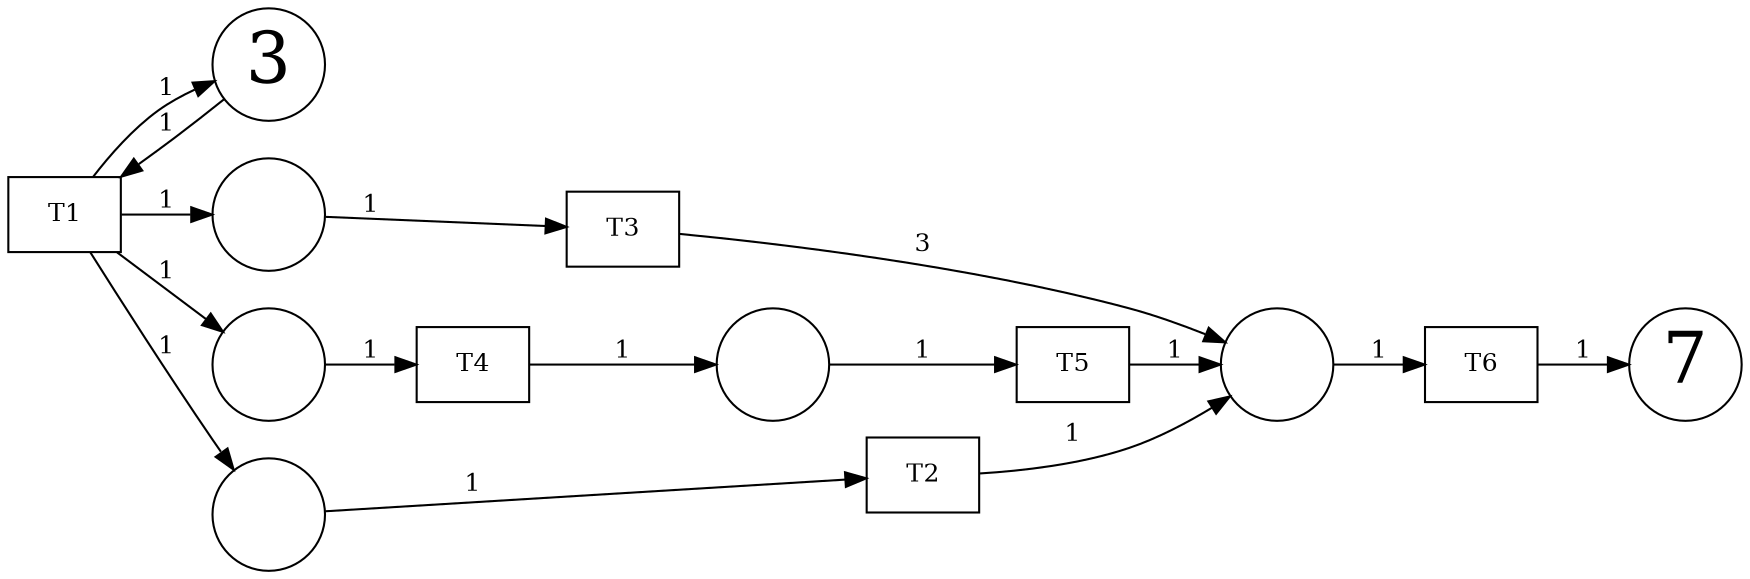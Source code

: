 digraph "imported_1748285426.5831268" {
	graph [bgcolor=white rankdir=LR]
	node [shape=box]
	1951077277712 [label=T1 border=1 fillcolor=white fontcolor=black fontsize=12 style=filled]
	1951077279056 [label=T4 border=1 fillcolor=white fontcolor=black fontsize=12 style=filled]
	1951077278736 [label=T3 border=1 fillcolor=white fontcolor=black fontsize=12 style=filled]
	1951077279952 [label=T2 border=1 fillcolor=white fontcolor=black fontsize=12 style=filled]
	1951077278096 [label=T6 border=1 fillcolor=white fontcolor=black fontsize=12 style=filled]
	1951077279888 [label=T5 border=1 fillcolor=white fontcolor=black fontsize=12 style=filled]
	1951077276048 [label=3 fillcolor=white fixedsize=true fontsize=34 shape=circle style=filled width=0.75]
	1951077168016 [label=7 fillcolor=white fixedsize=true fontsize=34 shape=circle style=filled width=0.75]
	1951077155856 [label="" fillcolor=white fixedsize=true shape=circle style=filled width=0.75]
	1951077156496 [label="" fillcolor=white fixedsize=true shape=circle style=filled width=0.75]
	1951077277648 [label="" fillcolor=white fixedsize=true shape=circle style=filled width=0.75]
	1951077168144 [label="" fillcolor=white fixedsize=true shape=circle style=filled width=0.75]
	1951077276624 [label="" fillcolor=white fixedsize=true shape=circle style=filled width=0.75]
	1951077276048 -> 1951077277712 [label=1 arrowhead=normal fontsize=12]
	1951077277712 -> 1951077276048 [label=1 arrowhead=normal fontsize=12]
	1951077277712 -> 1951077155856 [label=1 arrowhead=normal fontsize=12]
	1951077277712 -> 1951077156496 [label=1 arrowhead=normal fontsize=12]
	1951077277712 -> 1951077277648 [label=1 arrowhead=normal fontsize=12]
	1951077156496 -> 1951077279056 [label=1 arrowhead=normal fontsize=12]
	1951077277648 -> 1951077279952 [label=1 arrowhead=normal fontsize=12]
	1951077155856 -> 1951077278736 [label=1 arrowhead=normal fontsize=12]
	1951077279056 -> 1951077168144 [label=1 arrowhead=normal fontsize=12]
	1951077278736 -> 1951077276624 [label=3 arrowhead=normal fontsize=12]
	1951077279952 -> 1951077276624 [label=1 arrowhead=normal fontsize=12]
	1951077276624 -> 1951077278096 [label=1 arrowhead=normal fontsize=12]
	1951077168144 -> 1951077279888 [label=1 arrowhead=normal fontsize=12]
	1951077278096 -> 1951077168016 [label=1 arrowhead=normal fontsize=12]
	1951077279888 -> 1951077276624 [label=1 arrowhead=normal fontsize=12]
	overlap=false
}
